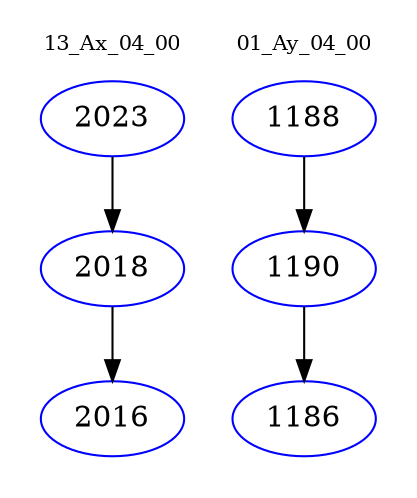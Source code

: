 digraph{
subgraph cluster_0 {
color = white
label = "13_Ax_04_00";
fontsize=10;
T0_2023 [label="2023", color="blue"]
T0_2023 -> T0_2018 [color="black"]
T0_2018 [label="2018", color="blue"]
T0_2018 -> T0_2016 [color="black"]
T0_2016 [label="2016", color="blue"]
}
subgraph cluster_1 {
color = white
label = "01_Ay_04_00";
fontsize=10;
T1_1188 [label="1188", color="blue"]
T1_1188 -> T1_1190 [color="black"]
T1_1190 [label="1190", color="blue"]
T1_1190 -> T1_1186 [color="black"]
T1_1186 [label="1186", color="blue"]
}
}
